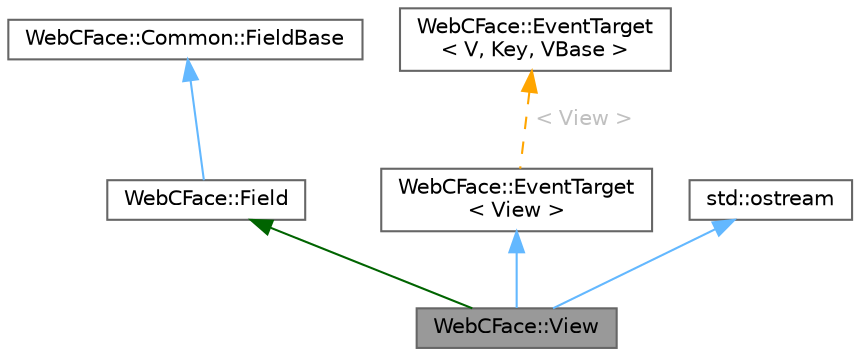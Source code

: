 digraph "WebCFace::View"
{
 // LATEX_PDF_SIZE
  bgcolor="transparent";
  edge [fontname=Helvetica,fontsize=10,labelfontname=Helvetica,labelfontsize=10];
  node [fontname=Helvetica,fontsize=10,shape=box,height=0.2,width=0.4];
  Node1 [id="Node000001",label="WebCFace::View",height=0.2,width=0.4,color="gray40", fillcolor="grey60", style="filled", fontcolor="black",tooltip="Viewの送受信データを表すクラス"];
  Node2 -> Node1 [id="edge1_Node000001_Node000002",dir="back",color="darkgreen",style="solid",tooltip=" "];
  Node2 [id="Node000002",label="WebCFace::Field",height=0.2,width=0.4,color="gray40", fillcolor="white", style="filled",URL="$structWebCFace_1_1Field.html",tooltip="ClientDataの参照とメンバ名とデータ名を持つクラス"];
  Node3 -> Node2 [id="edge2_Node000002_Node000003",dir="back",color="steelblue1",style="solid",tooltip=" "];
  Node3 [id="Node000003",label="WebCFace::Common::FieldBase",height=0.2,width=0.4,color="gray40", fillcolor="white", style="filled",URL="$structWebCFace_1_1Common_1_1FieldBase.html",tooltip="メンバ名とデータ名を持つクラス"];
  Node4 -> Node1 [id="edge3_Node000001_Node000004",dir="back",color="steelblue1",style="solid",tooltip=" "];
  Node4 [id="Node000004",label="WebCFace::EventTarget\l\< View \>",height=0.2,width=0.4,color="gray40", fillcolor="white", style="filled",URL="$classWebCFace_1_1EventTarget.html",tooltip=" "];
  Node5 -> Node4 [id="edge4_Node000004_Node000005",dir="back",color="orange",style="dashed",tooltip=" ",label=" \< View \>",fontcolor="grey" ];
  Node5 [id="Node000005",label="WebCFace::EventTarget\l\< V, Key, VBase \>",height=0.2,width=0.4,color="gray40", fillcolor="white", style="filled",URL="$classWebCFace_1_1EventTarget.html",tooltip="イベントを表し、コールバックの追加や削除ができるクラス、eventpp::EventQueueのラッパー"];
  Node6 -> Node1 [id="edge5_Node000001_Node000006",dir="back",color="steelblue1",style="solid",tooltip=" "];
  Node6 [id="Node000006",label="std::ostream",height=0.2,width=0.4,color="gray40", fillcolor="white", style="filled",tooltip=" "];
}
